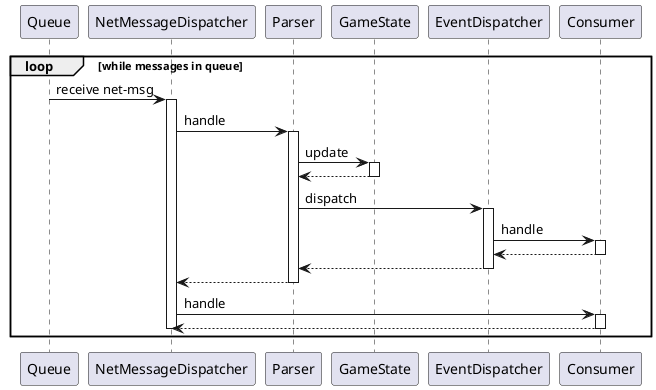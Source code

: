 @startuml
participant Consumer
participant Queue
participant NetMessageDispatcher
participant Parser
participant GameState
participant EventDispatcher
participant Consumer

loop while messages in queue
    Queue -> NetMessageDispatcher ++: receive net-msg

    NetMessageDispatcher -> Parser ++: handle

    Parser -> GameState ++: update
    GameState --> Parser --

    Parser -> EventDispatcher ++: dispatch
    EventDispatcher -> Consumer ++: handle
    Consumer --> EventDispatcher --
    EventDispatcher --> Parser --

    Parser --> NetMessageDispatcher --

    NetMessageDispatcher -> Consumer ++: handle
    Consumer --> NetMessageDispatcher --

    NetMessageDispatcher --
end

@enduml